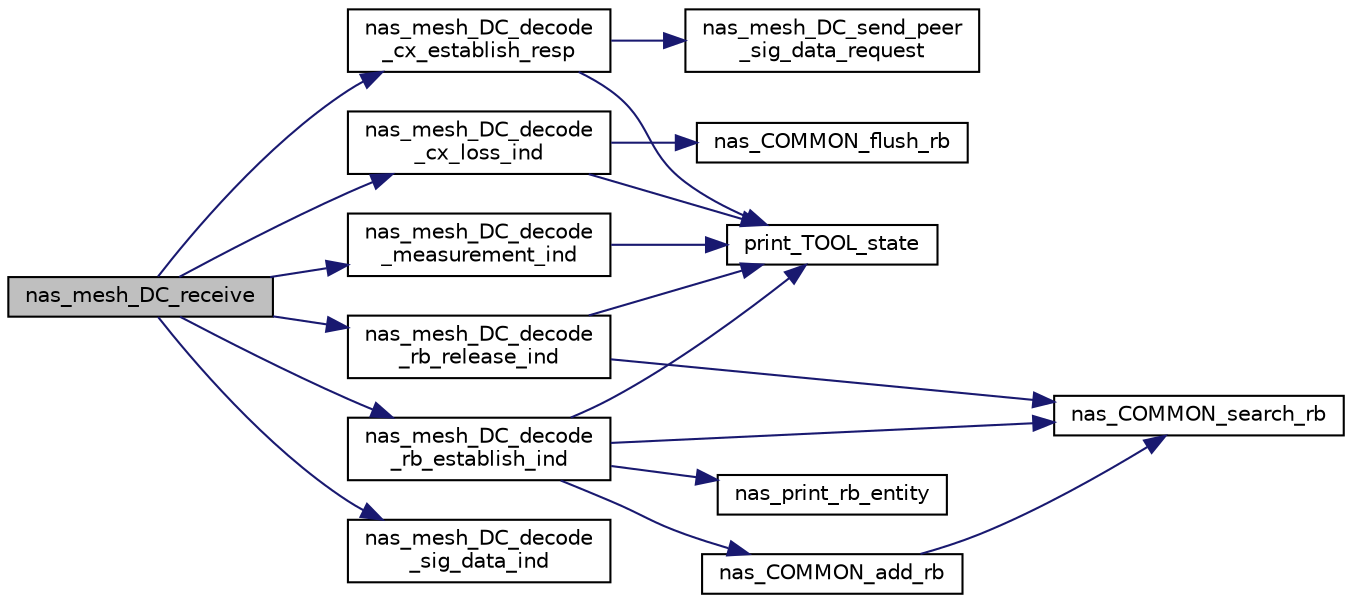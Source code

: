digraph "nas_mesh_DC_receive"
{
 // LATEX_PDF_SIZE
  edge [fontname="Helvetica",fontsize="10",labelfontname="Helvetica",labelfontsize="10"];
  node [fontname="Helvetica",fontsize="10",shape=record];
  rankdir="LR";
  Node1 [label="nas_mesh_DC_receive",height=0.2,width=0.4,color="black", fillcolor="grey75", style="filled", fontcolor="black",tooltip=" "];
  Node1 -> Node2 [color="midnightblue",fontsize="10",style="solid",fontname="Helvetica"];
  Node2 [label="nas_mesh_DC_decode\l_cx_establish_resp",height=0.2,width=0.4,color="black", fillcolor="white", style="filled",URL="$mesh_8c.html#a97de11bbf925888e455fe3ec5203e08f",tooltip=" "];
  Node2 -> Node3 [color="midnightblue",fontsize="10",style="solid",fontname="Helvetica"];
  Node3 [label="nas_mesh_DC_send_peer\l_sig_data_request",height=0.2,width=0.4,color="black", fillcolor="white", style="filled",URL="$mesh_8c.html#a68ac72d4cb7eeb56ea756f12b5a3ce61",tooltip=" "];
  Node2 -> Node4 [color="midnightblue",fontsize="10",style="solid",fontname="Helvetica"];
  Node4 [label="print_TOOL_state",height=0.2,width=0.4,color="black", fillcolor="white", style="filled",URL="$group__em.html#gac9efbb65c5d1464c0ec0e9a941140c7b",tooltip=" "];
  Node1 -> Node5 [color="midnightblue",fontsize="10",style="solid",fontname="Helvetica"];
  Node5 [label="nas_mesh_DC_decode\l_cx_loss_ind",height=0.2,width=0.4,color="black", fillcolor="white", style="filled",URL="$mesh_8c.html#ac4c6209cab0c9b2b8271aad6d4409905",tooltip=" "];
  Node5 -> Node6 [color="midnightblue",fontsize="10",style="solid",fontname="Helvetica"];
  Node6 [label="nas_COMMON_flush_rb",height=0.2,width=0.4,color="black", fillcolor="white", style="filled",URL="$group__em.html#ga802b88f19ba0e847ccb9b04f0e4d53c3",tooltip="Clear all RB's for a particular connection."];
  Node5 -> Node4 [color="midnightblue",fontsize="10",style="solid",fontname="Helvetica"];
  Node1 -> Node7 [color="midnightblue",fontsize="10",style="solid",fontname="Helvetica"];
  Node7 [label="nas_mesh_DC_decode\l_measurement_ind",height=0.2,width=0.4,color="black", fillcolor="white", style="filled",URL="$mesh_8c.html#a6219bc3113b3dec0b9ce03b89c293d0b",tooltip=" "];
  Node7 -> Node4 [color="midnightblue",fontsize="10",style="solid",fontname="Helvetica"];
  Node1 -> Node8 [color="midnightblue",fontsize="10",style="solid",fontname="Helvetica"];
  Node8 [label="nas_mesh_DC_decode\l_rb_establish_ind",height=0.2,width=0.4,color="black", fillcolor="white", style="filled",URL="$mesh_8c.html#aae85cc0b9c381387c426d94acbff4089",tooltip=" "];
  Node8 -> Node9 [color="midnightblue",fontsize="10",style="solid",fontname="Helvetica"];
  Node9 [label="nas_COMMON_add_rb",height=0.2,width=0.4,color="black", fillcolor="white", style="filled",URL="$group__em.html#gad5147ca128f4974a1ccdd095eca390b3",tooltip="Add a radio-bearer descriptor."];
  Node9 -> Node10 [color="midnightblue",fontsize="10",style="solid",fontname="Helvetica"];
  Node10 [label="nas_COMMON_search_rb",height=0.2,width=0.4,color="black", fillcolor="white", style="filled",URL="$group__em.html#ga06c84e5c4619b3d814e417911827924f",tooltip="Search for a radio-bearer entity for a particular connection and radio-bearer index."];
  Node8 -> Node10 [color="midnightblue",fontsize="10",style="solid",fontname="Helvetica"];
  Node8 -> Node11 [color="midnightblue",fontsize="10",style="solid",fontname="Helvetica"];
  Node11 [label="nas_print_rb_entity",height=0.2,width=0.4,color="black", fillcolor="white", style="filled",URL="$group__em.html#ga5b485d2bcc4ed770e033bd6aa3f8a2d7",tooltip=" "];
  Node8 -> Node4 [color="midnightblue",fontsize="10",style="solid",fontname="Helvetica"];
  Node1 -> Node12 [color="midnightblue",fontsize="10",style="solid",fontname="Helvetica"];
  Node12 [label="nas_mesh_DC_decode\l_rb_release_ind",height=0.2,width=0.4,color="black", fillcolor="white", style="filled",URL="$mesh_8c.html#a8397c4d3ee07656babd85efceb911f4e",tooltip=" "];
  Node12 -> Node10 [color="midnightblue",fontsize="10",style="solid",fontname="Helvetica"];
  Node12 -> Node4 [color="midnightblue",fontsize="10",style="solid",fontname="Helvetica"];
  Node1 -> Node13 [color="midnightblue",fontsize="10",style="solid",fontname="Helvetica"];
  Node13 [label="nas_mesh_DC_decode\l_sig_data_ind",height=0.2,width=0.4,color="black", fillcolor="white", style="filled",URL="$mesh_8c.html#a6913e4b032e5f875d54bdf1fc823d2cf",tooltip=" "];
}

